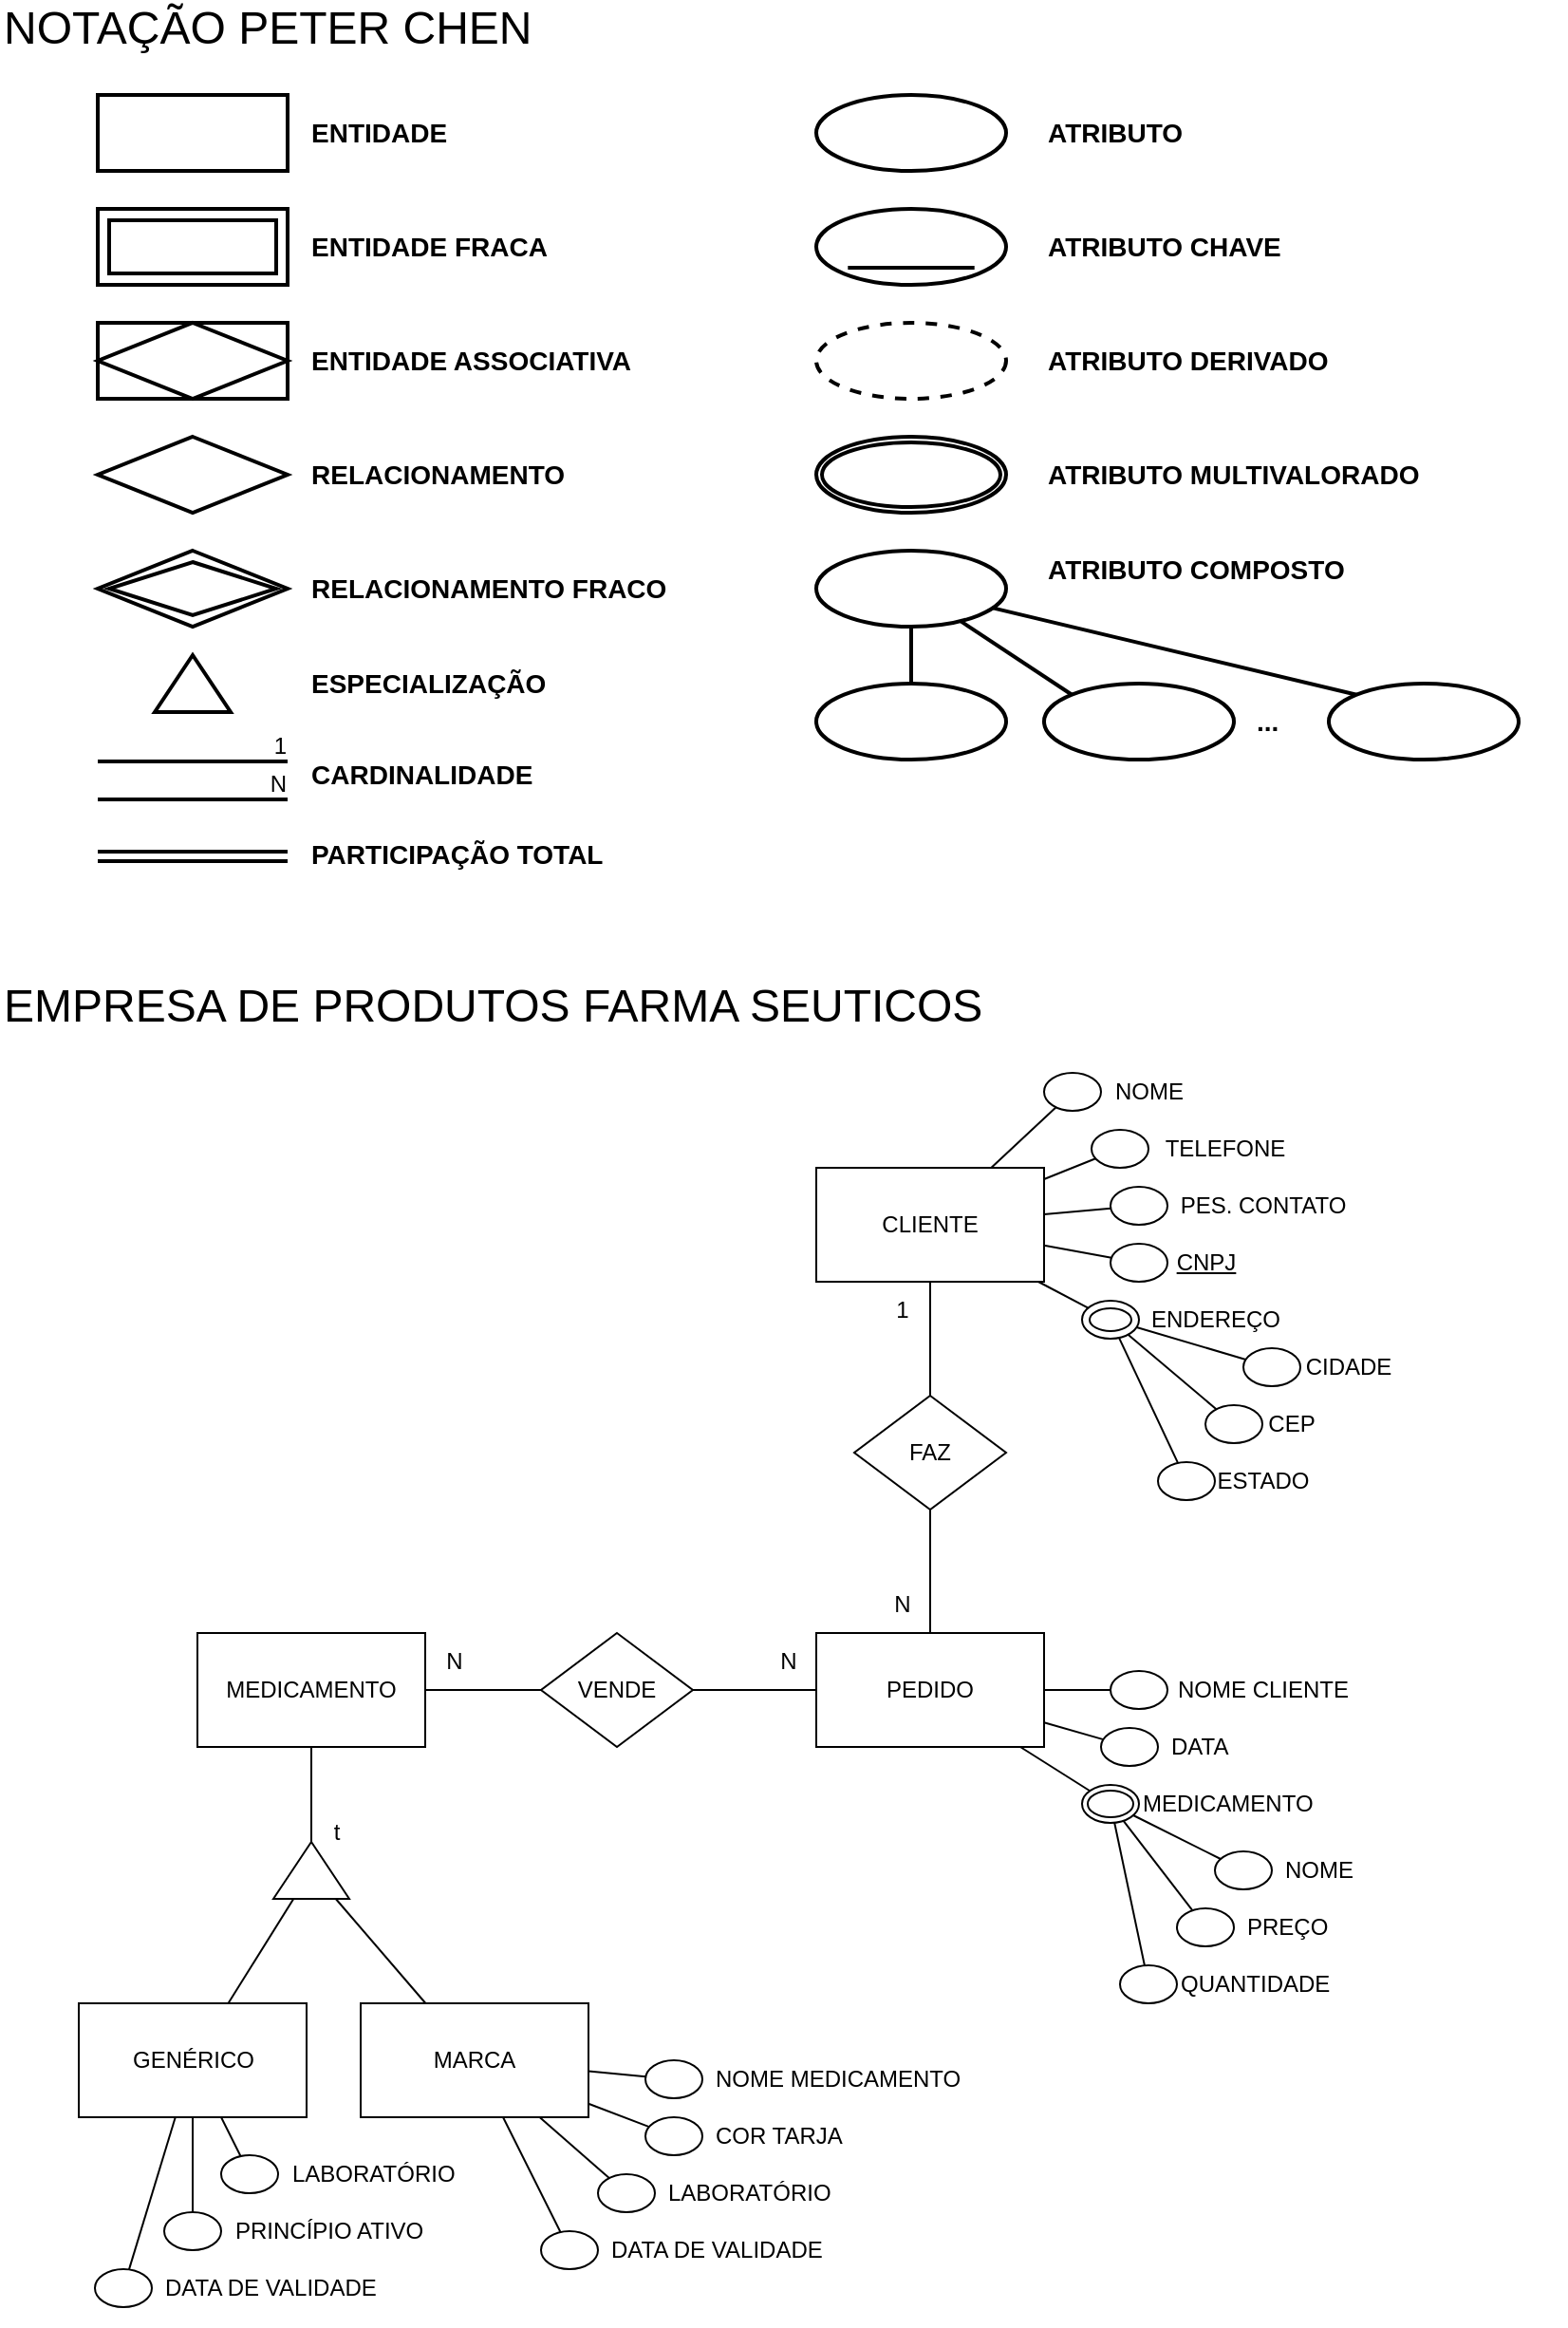 <mxfile version="20.3.6" type="github">
  <diagram id="R2lEEEUBdFMjLlhIrx00" name="Page-1">
    <mxGraphModel dx="760" dy="403" grid="1" gridSize="10" guides="1" tooltips="1" connect="1" arrows="1" fold="1" page="1" pageScale="1" pageWidth="850" pageHeight="1100" math="0" shadow="0" extFonts="Permanent Marker^https://fonts.googleapis.com/css?family=Permanent+Marker">
      <root>
        <mxCell id="0" />
        <mxCell id="1" parent="0" />
        <mxCell id="xJnIrRIf_URgN7wCy2Ms-1" value="NOTAÇÃO PETER CHEN" style="text;html=1;strokeColor=none;fillColor=none;align=left;verticalAlign=middle;whiteSpace=wrap;rounded=0;fontSize=24;" parent="1" vertex="1">
          <mxGeometry x="10" y="20" width="310" height="30" as="geometry" />
        </mxCell>
        <mxCell id="xJnIrRIf_URgN7wCy2Ms-2" value="" style="rounded=0;whiteSpace=wrap;html=1;fontSize=18;align=left;strokeWidth=2;" parent="1" vertex="1">
          <mxGeometry x="61.5" y="70" width="100" height="40" as="geometry" />
        </mxCell>
        <mxCell id="xJnIrRIf_URgN7wCy2Ms-3" value="&lt;font style=&quot;font-size: 14px;&quot;&gt;ENTIDADE&lt;/font&gt;" style="text;html=1;strokeColor=none;fillColor=none;align=left;verticalAlign=middle;whiteSpace=wrap;rounded=0;fontSize=14;fontStyle=1" parent="1" vertex="1">
          <mxGeometry x="171.5" y="80" width="100" height="20" as="geometry" />
        </mxCell>
        <mxCell id="xJnIrRIf_URgN7wCy2Ms-6" value="&lt;font style=&quot;font-size: 14px&quot;&gt;ENTIDADE FRACA&lt;/font&gt;" style="text;html=1;strokeColor=none;fillColor=none;align=left;verticalAlign=middle;whiteSpace=wrap;rounded=0;fontSize=14;fontStyle=1" parent="1" vertex="1">
          <mxGeometry x="171.5" y="140" width="140" height="20" as="geometry" />
        </mxCell>
        <mxCell id="xJnIrRIf_URgN7wCy2Ms-7" value="" style="shape=ext;margin=3;double=1;whiteSpace=wrap;html=1;align=center;rounded=0;shadow=0;glass=0;sketch=0;fontSize=14;strokeWidth=2;gradientColor=none;" parent="1" vertex="1">
          <mxGeometry x="61.5" y="130" width="100" height="40" as="geometry" />
        </mxCell>
        <mxCell id="xJnIrRIf_URgN7wCy2Ms-8" value="" style="shape=associativeEntity;whiteSpace=wrap;html=1;align=center;rounded=0;shadow=0;glass=0;sketch=0;fontSize=14;strokeWidth=2;gradientColor=none;" parent="1" vertex="1">
          <mxGeometry x="61.5" y="190" width="100" height="40" as="geometry" />
        </mxCell>
        <mxCell id="xJnIrRIf_URgN7wCy2Ms-9" value="&lt;font style=&quot;font-size: 14px&quot;&gt;ENTIDADE ASSOCIATIVA&lt;/font&gt;" style="text;html=1;strokeColor=none;fillColor=none;align=left;verticalAlign=middle;whiteSpace=wrap;rounded=0;fontSize=14;fontStyle=1" parent="1" vertex="1">
          <mxGeometry x="171.5" y="200" width="200" height="20" as="geometry" />
        </mxCell>
        <mxCell id="xJnIrRIf_URgN7wCy2Ms-10" value="" style="shape=rhombus;perimeter=rhombusPerimeter;whiteSpace=wrap;html=1;align=center;rounded=0;shadow=0;glass=0;sketch=0;fontSize=24;strokeWidth=2;gradientColor=none;" parent="1" vertex="1">
          <mxGeometry x="61.5" y="250" width="100" height="40" as="geometry" />
        </mxCell>
        <mxCell id="xJnIrRIf_URgN7wCy2Ms-11" value="RELACIONAMENTO" style="text;html=1;strokeColor=none;fillColor=none;align=left;verticalAlign=middle;whiteSpace=wrap;rounded=0;fontSize=14;fontStyle=1" parent="1" vertex="1">
          <mxGeometry x="171.5" y="260" width="200" height="20" as="geometry" />
        </mxCell>
        <mxCell id="xJnIrRIf_URgN7wCy2Ms-12" value="" style="shape=rhombus;double=1;perimeter=rhombusPerimeter;whiteSpace=wrap;html=1;align=center;rounded=0;shadow=0;glass=0;sketch=0;fontSize=24;strokeWidth=2;gradientColor=none;" parent="1" vertex="1">
          <mxGeometry x="61.5" y="310" width="100" height="40" as="geometry" />
        </mxCell>
        <mxCell id="xJnIrRIf_URgN7wCy2Ms-13" value="RELACIONAMENTO FRACO" style="text;html=1;strokeColor=none;fillColor=none;align=left;verticalAlign=middle;whiteSpace=wrap;rounded=0;fontSize=14;fontStyle=1" parent="1" vertex="1">
          <mxGeometry x="171.5" y="320" width="200" height="20" as="geometry" />
        </mxCell>
        <mxCell id="xJnIrRIf_URgN7wCy2Ms-14" value="" style="endArrow=none;html=1;rounded=0;fontSize=24;strokeWidth=2;" parent="1" edge="1">
          <mxGeometry relative="1" as="geometry">
            <mxPoint x="61.5" y="421" as="sourcePoint" />
            <mxPoint x="161.5" y="421" as="targetPoint" />
          </mxGeometry>
        </mxCell>
        <mxCell id="xJnIrRIf_URgN7wCy2Ms-15" value="1" style="resizable=0;html=1;align=right;verticalAlign=bottom;" parent="xJnIrRIf_URgN7wCy2Ms-14" connectable="0" vertex="1">
          <mxGeometry x="1" relative="1" as="geometry" />
        </mxCell>
        <mxCell id="xJnIrRIf_URgN7wCy2Ms-16" value="" style="endArrow=none;html=1;rounded=0;fontSize=24;strokeWidth=2;" parent="1" edge="1">
          <mxGeometry relative="1" as="geometry">
            <mxPoint x="61.5" y="441" as="sourcePoint" />
            <mxPoint x="161.5" y="441" as="targetPoint" />
          </mxGeometry>
        </mxCell>
        <mxCell id="xJnIrRIf_URgN7wCy2Ms-17" value="N" style="resizable=0;html=1;align=right;verticalAlign=bottom;" parent="xJnIrRIf_URgN7wCy2Ms-16" connectable="0" vertex="1">
          <mxGeometry x="1" relative="1" as="geometry" />
        </mxCell>
        <mxCell id="xJnIrRIf_URgN7wCy2Ms-18" value="CARDINALIDADE" style="text;html=1;strokeColor=none;fillColor=none;align=left;verticalAlign=middle;whiteSpace=wrap;rounded=0;fontSize=14;fontStyle=1" parent="1" vertex="1">
          <mxGeometry x="171.5" y="418" width="200" height="20" as="geometry" />
        </mxCell>
        <mxCell id="xJnIrRIf_URgN7wCy2Ms-19" value="" style="shape=link;html=1;rounded=0;fontSize=24;strokeWidth=2;" parent="1" edge="1">
          <mxGeometry relative="1" as="geometry">
            <mxPoint x="61.5" y="471" as="sourcePoint" />
            <mxPoint x="161.5" y="471" as="targetPoint" />
          </mxGeometry>
        </mxCell>
        <mxCell id="xJnIrRIf_URgN7wCy2Ms-21" value="PARTICIPAÇÃO TOTAL" style="text;html=1;strokeColor=none;fillColor=none;align=left;verticalAlign=middle;whiteSpace=wrap;rounded=0;fontSize=14;fontStyle=1" parent="1" vertex="1">
          <mxGeometry x="171.5" y="460" width="200" height="20" as="geometry" />
        </mxCell>
        <mxCell id="xJnIrRIf_URgN7wCy2Ms-22" value="" style="ellipse;whiteSpace=wrap;html=1;align=center;rounded=0;shadow=0;glass=0;sketch=0;fontSize=24;strokeWidth=2;gradientColor=none;" parent="1" vertex="1">
          <mxGeometry x="440" y="70" width="100" height="40" as="geometry" />
        </mxCell>
        <mxCell id="xJnIrRIf_URgN7wCy2Ms-23" value="&amp;nbsp; &amp;nbsp; &amp;nbsp; &amp;nbsp; &amp;nbsp;&amp;nbsp;" style="ellipse;whiteSpace=wrap;html=1;align=center;fontStyle=4;rounded=0;shadow=0;glass=0;sketch=0;fontSize=24;strokeWidth=2;gradientColor=none;" parent="1" vertex="1">
          <mxGeometry x="440" y="130" width="100" height="40" as="geometry" />
        </mxCell>
        <mxCell id="xJnIrRIf_URgN7wCy2Ms-24" value="" style="ellipse;whiteSpace=wrap;html=1;align=center;dashed=1;rounded=0;shadow=0;glass=0;sketch=0;fontSize=24;strokeWidth=2;gradientColor=none;" parent="1" vertex="1">
          <mxGeometry x="440" y="190" width="100" height="40" as="geometry" />
        </mxCell>
        <mxCell id="xJnIrRIf_URgN7wCy2Ms-25" value="" style="ellipse;shape=doubleEllipse;margin=3;whiteSpace=wrap;html=1;align=center;rounded=0;shadow=0;glass=0;sketch=0;fontSize=24;strokeWidth=2;gradientColor=none;" parent="1" vertex="1">
          <mxGeometry x="440" y="250" width="100" height="40" as="geometry" />
        </mxCell>
        <mxCell id="xJnIrRIf_URgN7wCy2Ms-30" style="edgeStyle=orthogonalEdgeStyle;rounded=0;orthogonalLoop=1;jettySize=auto;html=1;entryX=0.5;entryY=0;entryDx=0;entryDy=0;fontSize=24;strokeWidth=2;endArrow=none;endFill=0;" parent="1" source="xJnIrRIf_URgN7wCy2Ms-26" target="xJnIrRIf_URgN7wCy2Ms-27" edge="1">
          <mxGeometry relative="1" as="geometry" />
        </mxCell>
        <mxCell id="xJnIrRIf_URgN7wCy2Ms-31" style="rounded=0;orthogonalLoop=1;jettySize=auto;html=1;entryX=0;entryY=0;entryDx=0;entryDy=0;fontSize=24;endArrow=none;endFill=0;strokeWidth=2;" parent="1" source="xJnIrRIf_URgN7wCy2Ms-26" target="xJnIrRIf_URgN7wCy2Ms-28" edge="1">
          <mxGeometry relative="1" as="geometry" />
        </mxCell>
        <mxCell id="xJnIrRIf_URgN7wCy2Ms-32" style="edgeStyle=none;rounded=0;orthogonalLoop=1;jettySize=auto;html=1;entryX=0;entryY=0;entryDx=0;entryDy=0;fontSize=24;endArrow=none;endFill=0;strokeWidth=2;" parent="1" source="xJnIrRIf_URgN7wCy2Ms-26" target="xJnIrRIf_URgN7wCy2Ms-29" edge="1">
          <mxGeometry relative="1" as="geometry" />
        </mxCell>
        <mxCell id="xJnIrRIf_URgN7wCy2Ms-26" value="" style="ellipse;whiteSpace=wrap;html=1;align=center;rounded=0;shadow=0;glass=0;sketch=0;fontSize=24;strokeWidth=2;gradientColor=none;" parent="1" vertex="1">
          <mxGeometry x="440" y="310" width="100" height="40" as="geometry" />
        </mxCell>
        <mxCell id="xJnIrRIf_URgN7wCy2Ms-27" value="" style="ellipse;whiteSpace=wrap;html=1;align=center;rounded=0;shadow=0;glass=0;sketch=0;fontSize=24;strokeWidth=2;gradientColor=none;" parent="1" vertex="1">
          <mxGeometry x="440" y="380" width="100" height="40" as="geometry" />
        </mxCell>
        <mxCell id="xJnIrRIf_URgN7wCy2Ms-28" value="" style="ellipse;whiteSpace=wrap;html=1;align=center;rounded=0;shadow=0;glass=0;sketch=0;fontSize=24;strokeWidth=2;gradientColor=none;" parent="1" vertex="1">
          <mxGeometry x="560" y="380" width="100" height="40" as="geometry" />
        </mxCell>
        <mxCell id="xJnIrRIf_URgN7wCy2Ms-29" value="" style="ellipse;whiteSpace=wrap;html=1;align=center;rounded=0;shadow=0;glass=0;sketch=0;fontSize=24;strokeWidth=2;gradientColor=none;" parent="1" vertex="1">
          <mxGeometry x="710" y="380" width="100" height="40" as="geometry" />
        </mxCell>
        <mxCell id="xJnIrRIf_URgN7wCy2Ms-33" value="&lt;font style=&quot;font-size: 14px&quot;&gt;ATRIBUTO&lt;/font&gt;" style="text;html=1;strokeColor=none;fillColor=none;align=left;verticalAlign=middle;whiteSpace=wrap;rounded=0;fontSize=14;fontStyle=1" parent="1" vertex="1">
          <mxGeometry x="560" y="80" width="100" height="20" as="geometry" />
        </mxCell>
        <mxCell id="xJnIrRIf_URgN7wCy2Ms-34" value="&lt;font style=&quot;font-size: 14px&quot;&gt;ATRIBUTO CHAVE&lt;/font&gt;" style="text;html=1;strokeColor=none;fillColor=none;align=left;verticalAlign=middle;whiteSpace=wrap;rounded=0;fontSize=14;fontStyle=1" parent="1" vertex="1">
          <mxGeometry x="560" y="140" width="160" height="20" as="geometry" />
        </mxCell>
        <mxCell id="xJnIrRIf_URgN7wCy2Ms-35" value="&lt;font style=&quot;font-size: 14px&quot;&gt;ATRIBUTO DERIVADO&lt;/font&gt;" style="text;html=1;strokeColor=none;fillColor=none;align=left;verticalAlign=middle;whiteSpace=wrap;rounded=0;fontSize=14;fontStyle=1" parent="1" vertex="1">
          <mxGeometry x="560" y="200" width="160" height="20" as="geometry" />
        </mxCell>
        <mxCell id="xJnIrRIf_URgN7wCy2Ms-36" value="&lt;font style=&quot;font-size: 14px&quot;&gt;ATRIBUTO MULTIVALORADO&lt;/font&gt;" style="text;html=1;strokeColor=none;fillColor=none;align=left;verticalAlign=middle;whiteSpace=wrap;rounded=0;fontSize=14;fontStyle=1" parent="1" vertex="1">
          <mxGeometry x="560" y="260" width="200" height="20" as="geometry" />
        </mxCell>
        <mxCell id="xJnIrRIf_URgN7wCy2Ms-37" value="&lt;font style=&quot;font-size: 14px&quot;&gt;ATRIBUTO COMPOSTO&lt;/font&gt;" style="text;html=1;strokeColor=none;fillColor=none;align=left;verticalAlign=middle;whiteSpace=wrap;rounded=0;fontSize=14;fontStyle=1" parent="1" vertex="1">
          <mxGeometry x="560" y="310" width="200" height="20" as="geometry" />
        </mxCell>
        <mxCell id="xJnIrRIf_URgN7wCy2Ms-38" value="&lt;font style=&quot;font-size: 14px&quot;&gt;...&lt;/font&gt;" style="text;html=1;strokeColor=none;fillColor=none;align=left;verticalAlign=middle;whiteSpace=wrap;rounded=0;fontSize=14;fontStyle=1" parent="1" vertex="1">
          <mxGeometry x="670" y="390" width="20" height="20" as="geometry" />
        </mxCell>
        <mxCell id="xJnIrRIf_URgN7wCy2Ms-67" value="EMPRESA DE PRODUTOS FARMA SEUTICOS" style="text;html=1;strokeColor=none;fillColor=none;align=left;verticalAlign=middle;whiteSpace=wrap;rounded=0;fontSize=24;" parent="1" vertex="1">
          <mxGeometry x="10" y="535" width="640" height="30" as="geometry" />
        </mxCell>
        <mxCell id="xJnIrRIf_URgN7wCy2Ms-68" value="" style="triangle;whiteSpace=wrap;html=1;rounded=0;shadow=0;glass=0;sketch=0;fontSize=12;strokeWidth=2;gradientColor=none;align=right;rotation=270;" parent="1" vertex="1">
          <mxGeometry x="96.5" y="360" width="30" height="40" as="geometry" />
        </mxCell>
        <mxCell id="xJnIrRIf_URgN7wCy2Ms-69" value="ESPECIALIZAÇÃO" style="text;html=1;strokeColor=none;fillColor=none;align=left;verticalAlign=middle;whiteSpace=wrap;rounded=0;fontSize=14;fontStyle=1" parent="1" vertex="1">
          <mxGeometry x="171.5" y="370" width="200" height="20" as="geometry" />
        </mxCell>
        <mxCell id="U17XQBYvCdzyfJvJ4bm0-53" value="FAZ" style="rhombus;whiteSpace=wrap;html=1;" parent="1" vertex="1">
          <mxGeometry x="460" y="755" width="80" height="60" as="geometry" />
        </mxCell>
        <mxCell id="U17XQBYvCdzyfJvJ4bm0-54" value="" style="endArrow=none;html=1;rounded=0;" parent="1" source="U17XQBYvCdzyfJvJ4bm0-3" target="U17XQBYvCdzyfJvJ4bm0-53" edge="1">
          <mxGeometry width="50" height="50" relative="1" as="geometry">
            <mxPoint x="420" y="680" as="sourcePoint" />
            <mxPoint x="443.908" y="715.862" as="targetPoint" />
            <Array as="points" />
          </mxGeometry>
        </mxCell>
        <mxCell id="U17XQBYvCdzyfJvJ4bm0-55" value="" style="endArrow=none;html=1;rounded=0;" parent="1" source="U17XQBYvCdzyfJvJ4bm0-4" target="U17XQBYvCdzyfJvJ4bm0-53" edge="1">
          <mxGeometry width="50" height="50" relative="1" as="geometry">
            <mxPoint x="430" y="690" as="sourcePoint" />
            <mxPoint x="453.908" y="725.862" as="targetPoint" />
            <Array as="points" />
          </mxGeometry>
        </mxCell>
        <mxCell id="U17XQBYvCdzyfJvJ4bm0-4" value="CLIENTE" style="whiteSpace=wrap;html=1;" parent="1" vertex="1">
          <mxGeometry x="440" y="635" width="120" height="60" as="geometry" />
        </mxCell>
        <mxCell id="U17XQBYvCdzyfJvJ4bm0-20" value="" style="endArrow=none;html=1;rounded=0;" parent="1" source="U17XQBYvCdzyfJvJ4bm0-4" target="U17XQBYvCdzyfJvJ4bm0-10" edge="1">
          <mxGeometry width="50" height="50" relative="1" as="geometry">
            <mxPoint x="520" y="710" as="sourcePoint" />
            <mxPoint x="570" y="690" as="targetPoint" />
          </mxGeometry>
        </mxCell>
        <mxCell id="U17XQBYvCdzyfJvJ4bm0-21" value="" style="endArrow=none;html=1;rounded=0;" parent="1" source="U17XQBYvCdzyfJvJ4bm0-4" target="U17XQBYvCdzyfJvJ4bm0-8" edge="1">
          <mxGeometry width="50" height="50" relative="1" as="geometry">
            <mxPoint x="530" y="720" as="sourcePoint" />
            <mxPoint x="580" y="700" as="targetPoint" />
            <Array as="points" />
          </mxGeometry>
        </mxCell>
        <mxCell id="U17XQBYvCdzyfJvJ4bm0-22" value="" style="endArrow=none;html=1;rounded=0;" parent="1" source="U17XQBYvCdzyfJvJ4bm0-4" target="U17XQBYvCdzyfJvJ4bm0-9" edge="1">
          <mxGeometry width="50" height="50" relative="1" as="geometry">
            <mxPoint x="540" y="730" as="sourcePoint" />
            <mxPoint x="590" y="710" as="targetPoint" />
          </mxGeometry>
        </mxCell>
        <mxCell id="U17XQBYvCdzyfJvJ4bm0-32" value="" style="group" parent="1" vertex="1" connectable="0">
          <mxGeometry x="560" y="580" width="85" height="30" as="geometry" />
        </mxCell>
        <mxCell id="U17XQBYvCdzyfJvJ4bm0-8" value="" style="ellipse;whiteSpace=wrap;html=1;" parent="U17XQBYvCdzyfJvJ4bm0-32" vertex="1">
          <mxGeometry y="5" width="30" height="20" as="geometry" />
        </mxCell>
        <mxCell id="U17XQBYvCdzyfJvJ4bm0-14" value="NOME" style="text;html=1;align=center;verticalAlign=middle;resizable=0;points=[];autosize=1;strokeColor=none;fillColor=none;" parent="U17XQBYvCdzyfJvJ4bm0-32" vertex="1">
          <mxGeometry x="25" width="60" height="30" as="geometry" />
        </mxCell>
        <mxCell id="U17XQBYvCdzyfJvJ4bm0-33" value="" style="group" parent="1" vertex="1" connectable="0">
          <mxGeometry x="595" y="670" width="75" height="30" as="geometry" />
        </mxCell>
        <mxCell id="U17XQBYvCdzyfJvJ4bm0-10" value="" style="ellipse;whiteSpace=wrap;html=1;" parent="U17XQBYvCdzyfJvJ4bm0-33" vertex="1">
          <mxGeometry y="5" width="30" height="20" as="geometry" />
        </mxCell>
        <mxCell id="U17XQBYvCdzyfJvJ4bm0-18" value="&lt;u&gt;CNPJ&lt;/u&gt;" style="text;html=1;align=center;verticalAlign=middle;resizable=0;points=[];autosize=1;strokeColor=none;fillColor=none;" parent="U17XQBYvCdzyfJvJ4bm0-33" vertex="1">
          <mxGeometry x="25" width="50" height="30" as="geometry" />
        </mxCell>
        <mxCell id="U17XQBYvCdzyfJvJ4bm0-36" value="" style="group" parent="1" vertex="1" connectable="0">
          <mxGeometry x="580" y="700" width="115" height="30" as="geometry" />
        </mxCell>
        <mxCell id="U17XQBYvCdzyfJvJ4bm0-9" value="" style="ellipse;shape=doubleEllipse;whiteSpace=wrap;html=1;" parent="U17XQBYvCdzyfJvJ4bm0-36" vertex="1">
          <mxGeometry y="5" width="30" height="20" as="geometry" />
        </mxCell>
        <mxCell id="U17XQBYvCdzyfJvJ4bm0-17" value="ENDEREÇO" style="text;html=1;align=center;verticalAlign=middle;resizable=0;points=[];autosize=1;strokeColor=none;fillColor=none;" parent="U17XQBYvCdzyfJvJ4bm0-36" vertex="1">
          <mxGeometry x="25" width="90" height="30" as="geometry" />
        </mxCell>
        <mxCell id="U17XQBYvCdzyfJvJ4bm0-37" value="" style="group" parent="1" vertex="1" connectable="0">
          <mxGeometry x="665" y="725" width="90" height="30" as="geometry" />
        </mxCell>
        <mxCell id="U17XQBYvCdzyfJvJ4bm0-11" value="" style="ellipse;whiteSpace=wrap;html=1;" parent="U17XQBYvCdzyfJvJ4bm0-37" vertex="1">
          <mxGeometry y="5" width="30" height="20" as="geometry" />
        </mxCell>
        <mxCell id="U17XQBYvCdzyfJvJ4bm0-26" value="CIDADE" style="text;html=1;align=center;verticalAlign=middle;resizable=0;points=[];autosize=1;strokeColor=none;fillColor=none;" parent="U17XQBYvCdzyfJvJ4bm0-37" vertex="1">
          <mxGeometry x="20" width="70" height="30" as="geometry" />
        </mxCell>
        <mxCell id="U17XQBYvCdzyfJvJ4bm0-23" value="" style="endArrow=none;html=1;rounded=0;" parent="1" source="U17XQBYvCdzyfJvJ4bm0-9" target="U17XQBYvCdzyfJvJ4bm0-11" edge="1">
          <mxGeometry width="50" height="50" relative="1" as="geometry">
            <mxPoint x="535" y="770" as="sourcePoint" />
            <mxPoint x="585" y="750" as="targetPoint" />
          </mxGeometry>
        </mxCell>
        <mxCell id="U17XQBYvCdzyfJvJ4bm0-41" value="" style="group" parent="1" vertex="1" connectable="0">
          <mxGeometry x="645" y="755" width="70" height="30" as="geometry" />
        </mxCell>
        <mxCell id="U17XQBYvCdzyfJvJ4bm0-12" value="" style="ellipse;whiteSpace=wrap;html=1;" parent="U17XQBYvCdzyfJvJ4bm0-41" vertex="1">
          <mxGeometry y="5" width="30" height="20" as="geometry" />
        </mxCell>
        <mxCell id="U17XQBYvCdzyfJvJ4bm0-29" value="CEP" style="text;html=1;align=center;verticalAlign=middle;resizable=0;points=[];autosize=1;strokeColor=none;fillColor=none;" parent="U17XQBYvCdzyfJvJ4bm0-41" vertex="1">
          <mxGeometry x="20" width="50" height="30" as="geometry" />
        </mxCell>
        <mxCell id="U17XQBYvCdzyfJvJ4bm0-24" value="" style="endArrow=none;html=1;rounded=0;" parent="1" source="U17XQBYvCdzyfJvJ4bm0-9" target="U17XQBYvCdzyfJvJ4bm0-12" edge="1">
          <mxGeometry width="50" height="50" relative="1" as="geometry">
            <mxPoint x="545" y="780" as="sourcePoint" />
            <mxPoint x="595" y="760" as="targetPoint" />
          </mxGeometry>
        </mxCell>
        <mxCell id="U17XQBYvCdzyfJvJ4bm0-42" value="" style="group" parent="1" vertex="1" connectable="0">
          <mxGeometry x="620" y="785" width="90" height="30" as="geometry" />
        </mxCell>
        <mxCell id="U17XQBYvCdzyfJvJ4bm0-13" value="" style="ellipse;whiteSpace=wrap;html=1;" parent="U17XQBYvCdzyfJvJ4bm0-42" vertex="1">
          <mxGeometry y="5" width="30" height="20" as="geometry" />
        </mxCell>
        <mxCell id="U17XQBYvCdzyfJvJ4bm0-28" value="ESTADO" style="text;html=1;align=center;verticalAlign=middle;resizable=0;points=[];autosize=1;strokeColor=none;fillColor=none;" parent="U17XQBYvCdzyfJvJ4bm0-42" vertex="1">
          <mxGeometry x="20" width="70" height="30" as="geometry" />
        </mxCell>
        <mxCell id="U17XQBYvCdzyfJvJ4bm0-25" value="" style="endArrow=none;html=1;rounded=0;" parent="1" source="U17XQBYvCdzyfJvJ4bm0-9" target="U17XQBYvCdzyfJvJ4bm0-13" edge="1">
          <mxGeometry width="50" height="50" relative="1" as="geometry">
            <mxPoint x="555" y="790" as="sourcePoint" />
            <mxPoint x="605" y="770" as="targetPoint" />
          </mxGeometry>
        </mxCell>
        <mxCell id="U17XQBYvCdzyfJvJ4bm0-46" value="" style="group" parent="1" vertex="1" connectable="0">
          <mxGeometry x="585" y="610" width="115" height="30" as="geometry" />
        </mxCell>
        <mxCell id="U17XQBYvCdzyfJvJ4bm0-30" value="" style="ellipse;whiteSpace=wrap;html=1;" parent="U17XQBYvCdzyfJvJ4bm0-46" vertex="1">
          <mxGeometry y="5" width="30" height="20" as="geometry" />
        </mxCell>
        <mxCell id="U17XQBYvCdzyfJvJ4bm0-43" value="TELEFONE" style="text;html=1;align=center;verticalAlign=middle;resizable=0;points=[];autosize=1;strokeColor=none;fillColor=none;" parent="U17XQBYvCdzyfJvJ4bm0-46" vertex="1">
          <mxGeometry x="25" width="90" height="30" as="geometry" />
        </mxCell>
        <mxCell id="U17XQBYvCdzyfJvJ4bm0-47" value="" style="group" parent="1" vertex="1" connectable="0">
          <mxGeometry x="595" y="640" width="135" height="30" as="geometry" />
        </mxCell>
        <mxCell id="U17XQBYvCdzyfJvJ4bm0-44" value="PES. CONTATO" style="text;html=1;align=center;verticalAlign=middle;resizable=0;points=[];autosize=1;strokeColor=none;fillColor=none;" parent="U17XQBYvCdzyfJvJ4bm0-47" vertex="1">
          <mxGeometry x="25" width="110" height="30" as="geometry" />
        </mxCell>
        <mxCell id="U17XQBYvCdzyfJvJ4bm0-45" value="" style="ellipse;whiteSpace=wrap;html=1;" parent="U17XQBYvCdzyfJvJ4bm0-47" vertex="1">
          <mxGeometry y="5" width="30" height="20" as="geometry" />
        </mxCell>
        <mxCell id="U17XQBYvCdzyfJvJ4bm0-48" value="" style="endArrow=none;html=1;rounded=0;" parent="1" source="U17XQBYvCdzyfJvJ4bm0-45" target="U17XQBYvCdzyfJvJ4bm0-4" edge="1">
          <mxGeometry width="50" height="50" relative="1" as="geometry">
            <mxPoint x="580" y="674" as="sourcePoint" />
            <mxPoint x="607.138" y="684.855" as="targetPoint" />
          </mxGeometry>
        </mxCell>
        <mxCell id="U17XQBYvCdzyfJvJ4bm0-49" value="" style="endArrow=none;html=1;rounded=0;" parent="1" source="U17XQBYvCdzyfJvJ4bm0-30" target="U17XQBYvCdzyfJvJ4bm0-4" edge="1">
          <mxGeometry width="50" height="50" relative="1" as="geometry">
            <mxPoint x="590" y="684" as="sourcePoint" />
            <mxPoint x="617.138" y="694.855" as="targetPoint" />
          </mxGeometry>
        </mxCell>
        <mxCell id="U17XQBYvCdzyfJvJ4bm0-56" value="1" style="text;html=1;align=center;verticalAlign=middle;resizable=0;points=[];autosize=1;strokeColor=none;fillColor=none;" parent="1" vertex="1">
          <mxGeometry x="470" y="695" width="30" height="30" as="geometry" />
        </mxCell>
        <mxCell id="O327ivwKYVcOwmpXmDWC-35" value="VENDE" style="shape=rhombus;perimeter=rhombusPerimeter;whiteSpace=wrap;html=1;align=center;" vertex="1" parent="1">
          <mxGeometry x="295" y="880" width="80" height="60" as="geometry" />
        </mxCell>
        <mxCell id="O327ivwKYVcOwmpXmDWC-36" value="MEDICAMENTO" style="whiteSpace=wrap;html=1;align=center;" vertex="1" parent="1">
          <mxGeometry x="114" y="880" width="120" height="60" as="geometry" />
        </mxCell>
        <mxCell id="O327ivwKYVcOwmpXmDWC-44" value="" style="endArrow=none;html=1;rounded=0;" edge="1" parent="1" source="O327ivwKYVcOwmpXmDWC-36" target="O327ivwKYVcOwmpXmDWC-35">
          <mxGeometry width="50" height="50" relative="1" as="geometry">
            <mxPoint x="520" y="840" as="sourcePoint" />
            <mxPoint x="570" y="790" as="targetPoint" />
          </mxGeometry>
        </mxCell>
        <mxCell id="O327ivwKYVcOwmpXmDWC-45" value="" style="endArrow=none;html=1;rounded=0;exitX=0;exitY=0;exitDx=20;exitDy=0;exitPerimeter=0;" edge="1" parent="1" source="O327ivwKYVcOwmpXmDWC-39" target="O327ivwKYVcOwmpXmDWC-36">
          <mxGeometry width="50" height="50" relative="1" as="geometry">
            <mxPoint x="130" y="990" as="sourcePoint" />
            <mxPoint x="361.5" y="1020" as="targetPoint" />
          </mxGeometry>
        </mxCell>
        <mxCell id="O327ivwKYVcOwmpXmDWC-46" value="" style="endArrow=none;html=1;rounded=0;" edge="1" parent="1" source="O327ivwKYVcOwmpXmDWC-39" target="O327ivwKYVcOwmpXmDWC-48">
          <mxGeometry width="50" height="50" relative="1" as="geometry">
            <mxPoint x="321.5" y="1080" as="sourcePoint" />
            <mxPoint x="240" y="1010" as="targetPoint" />
          </mxGeometry>
        </mxCell>
        <mxCell id="O327ivwKYVcOwmpXmDWC-47" value="GENÉRICO" style="whiteSpace=wrap;html=1;align=center;" vertex="1" parent="1">
          <mxGeometry x="51.5" y="1075" width="120" height="60" as="geometry" />
        </mxCell>
        <mxCell id="O327ivwKYVcOwmpXmDWC-48" value="MARCA" style="whiteSpace=wrap;html=1;align=center;" vertex="1" parent="1">
          <mxGeometry x="200" y="1075" width="120" height="60" as="geometry" />
        </mxCell>
        <mxCell id="O327ivwKYVcOwmpXmDWC-50" value="" style="endArrow=none;html=1;rounded=0;" edge="1" parent="1" source="O327ivwKYVcOwmpXmDWC-47" target="O327ivwKYVcOwmpXmDWC-39">
          <mxGeometry width="50" height="50" relative="1" as="geometry">
            <mxPoint x="170" y="1040" as="sourcePoint" />
            <mxPoint x="280" y="1072.353" as="targetPoint" />
          </mxGeometry>
        </mxCell>
        <mxCell id="O327ivwKYVcOwmpXmDWC-39" value="" style="verticalLabelPosition=bottom;verticalAlign=top;html=1;shape=mxgraph.basic.acute_triangle;dx=0.5;" vertex="1" parent="1">
          <mxGeometry x="154" y="990" width="40" height="30" as="geometry" />
        </mxCell>
        <mxCell id="O327ivwKYVcOwmpXmDWC-40" value="t" style="text;html=1;align=center;verticalAlign=middle;resizable=0;points=[];autosize=1;strokeColor=none;fillColor=none;" vertex="1" parent="1">
          <mxGeometry x="171.5" y="970" width="30" height="30" as="geometry" />
        </mxCell>
        <mxCell id="O327ivwKYVcOwmpXmDWC-51" value="" style="group" vertex="1" connectable="0" parent="1">
          <mxGeometry x="350" y="1100" width="185" height="30" as="geometry" />
        </mxCell>
        <mxCell id="O327ivwKYVcOwmpXmDWC-52" value="" style="ellipse;whiteSpace=wrap;html=1;" vertex="1" parent="O327ivwKYVcOwmpXmDWC-51">
          <mxGeometry y="5" width="30" height="20" as="geometry" />
        </mxCell>
        <mxCell id="O327ivwKYVcOwmpXmDWC-53" value="NOME MEDICAMENTO" style="text;html=1;align=left;verticalAlign=middle;resizable=0;points=[];autosize=1;strokeColor=none;fillColor=none;" vertex="1" parent="O327ivwKYVcOwmpXmDWC-51">
          <mxGeometry x="35" width="150" height="30" as="geometry" />
        </mxCell>
        <mxCell id="O327ivwKYVcOwmpXmDWC-54" value="" style="group" vertex="1" connectable="0" parent="1">
          <mxGeometry x="295" y="1190" width="165" height="30" as="geometry" />
        </mxCell>
        <mxCell id="O327ivwKYVcOwmpXmDWC-55" value="" style="ellipse;whiteSpace=wrap;html=1;" vertex="1" parent="O327ivwKYVcOwmpXmDWC-54">
          <mxGeometry y="5" width="30" height="20" as="geometry" />
        </mxCell>
        <mxCell id="O327ivwKYVcOwmpXmDWC-56" value="DATA DE VALIDADE" style="text;html=1;align=left;verticalAlign=middle;resizable=0;points=[];autosize=1;strokeColor=none;fillColor=none;" vertex="1" parent="O327ivwKYVcOwmpXmDWC-54">
          <mxGeometry x="35" width="130" height="30" as="geometry" />
        </mxCell>
        <mxCell id="O327ivwKYVcOwmpXmDWC-57" value="" style="group" vertex="1" connectable="0" parent="1">
          <mxGeometry x="325" y="1160" width="145" height="30" as="geometry" />
        </mxCell>
        <mxCell id="O327ivwKYVcOwmpXmDWC-58" value="" style="ellipse;whiteSpace=wrap;html=1;" vertex="1" parent="O327ivwKYVcOwmpXmDWC-57">
          <mxGeometry y="5" width="30" height="20" as="geometry" />
        </mxCell>
        <mxCell id="O327ivwKYVcOwmpXmDWC-59" value="LABORATÓRIO" style="text;html=1;align=left;verticalAlign=middle;resizable=0;points=[];autosize=1;strokeColor=none;fillColor=none;" vertex="1" parent="O327ivwKYVcOwmpXmDWC-57">
          <mxGeometry x="35" width="110" height="30" as="geometry" />
        </mxCell>
        <mxCell id="O327ivwKYVcOwmpXmDWC-60" value="" style="group" vertex="1" connectable="0" parent="1">
          <mxGeometry x="350" y="1130" width="125" height="30" as="geometry" />
        </mxCell>
        <mxCell id="O327ivwKYVcOwmpXmDWC-61" value="" style="ellipse;whiteSpace=wrap;html=1;" vertex="1" parent="O327ivwKYVcOwmpXmDWC-60">
          <mxGeometry y="5" width="30" height="20" as="geometry" />
        </mxCell>
        <mxCell id="O327ivwKYVcOwmpXmDWC-62" value="COR TARJA" style="text;html=1;align=left;verticalAlign=middle;resizable=0;points=[];autosize=1;strokeColor=none;fillColor=none;" vertex="1" parent="O327ivwKYVcOwmpXmDWC-60">
          <mxGeometry x="35" width="90" height="30" as="geometry" />
        </mxCell>
        <mxCell id="O327ivwKYVcOwmpXmDWC-63" value="" style="endArrow=none;html=1;rounded=0;" edge="1" parent="1" source="O327ivwKYVcOwmpXmDWC-48" target="O327ivwKYVcOwmpXmDWC-52">
          <mxGeometry width="50" height="50" relative="1" as="geometry">
            <mxPoint x="300" y="980" as="sourcePoint" />
            <mxPoint x="350" y="930" as="targetPoint" />
          </mxGeometry>
        </mxCell>
        <mxCell id="O327ivwKYVcOwmpXmDWC-64" value="" style="endArrow=none;html=1;rounded=0;" edge="1" parent="1" source="O327ivwKYVcOwmpXmDWC-48" target="O327ivwKYVcOwmpXmDWC-61">
          <mxGeometry width="50" height="50" relative="1" as="geometry">
            <mxPoint x="330" y="1007.832" as="sourcePoint" />
            <mxPoint x="361.192" y="998.906" as="targetPoint" />
          </mxGeometry>
        </mxCell>
        <mxCell id="O327ivwKYVcOwmpXmDWC-65" value="" style="endArrow=none;html=1;rounded=0;" edge="1" parent="1" source="O327ivwKYVcOwmpXmDWC-48" target="O327ivwKYVcOwmpXmDWC-58">
          <mxGeometry width="50" height="50" relative="1" as="geometry">
            <mxPoint x="340" y="1017.832" as="sourcePoint" />
            <mxPoint x="371.192" y="1008.906" as="targetPoint" />
          </mxGeometry>
        </mxCell>
        <mxCell id="O327ivwKYVcOwmpXmDWC-66" value="" style="endArrow=none;html=1;rounded=0;" edge="1" parent="1" source="O327ivwKYVcOwmpXmDWC-48" target="O327ivwKYVcOwmpXmDWC-55">
          <mxGeometry width="50" height="50" relative="1" as="geometry">
            <mxPoint x="350" y="1027.832" as="sourcePoint" />
            <mxPoint x="381.192" y="1018.906" as="targetPoint" />
          </mxGeometry>
        </mxCell>
        <mxCell id="O327ivwKYVcOwmpXmDWC-70" value="" style="group" vertex="1" connectable="0" parent="1">
          <mxGeometry x="96.5" y="1180" width="155" height="30" as="geometry" />
        </mxCell>
        <mxCell id="O327ivwKYVcOwmpXmDWC-71" value="" style="ellipse;whiteSpace=wrap;html=1;" vertex="1" parent="O327ivwKYVcOwmpXmDWC-70">
          <mxGeometry y="5" width="30" height="20" as="geometry" />
        </mxCell>
        <mxCell id="O327ivwKYVcOwmpXmDWC-72" value="PRINCÍPIO ATIVO" style="text;html=1;align=left;verticalAlign=middle;resizable=0;points=[];autosize=1;strokeColor=none;fillColor=none;" vertex="1" parent="O327ivwKYVcOwmpXmDWC-70">
          <mxGeometry x="35" width="120" height="30" as="geometry" />
        </mxCell>
        <mxCell id="O327ivwKYVcOwmpXmDWC-73" value="" style="group" vertex="1" connectable="0" parent="1">
          <mxGeometry x="60" y="1210" width="165" height="35" as="geometry" />
        </mxCell>
        <mxCell id="O327ivwKYVcOwmpXmDWC-74" value="" style="ellipse;whiteSpace=wrap;html=1;" vertex="1" parent="O327ivwKYVcOwmpXmDWC-73">
          <mxGeometry y="5" width="30" height="20" as="geometry" />
        </mxCell>
        <mxCell id="O327ivwKYVcOwmpXmDWC-75" value="DATA DE VALIDADE&lt;span style=&quot;color: rgba(0, 0, 0, 0); font-family: monospace; font-size: 0px;&quot;&gt;phModel%3E%3Croot%3E%3CmxCell%20id%3D%220%22%2F%3E%3CmxCell%20id%3D%221%22%20parent%3D%220%22%2F%3E%3CmxCell%20id%3D%222%22%20value%3D%22%22%20style%3D%22group%22%20vertex%3D%221%22%20connectable%3D%220%22%20parent%3D%221%22%3E%3CmxGeometry%20x%3D%22210%22%20y%3D%221110%22%20width%3D%2295%22%20height%3D%2230%22%20as%3D%22geometry%22%2F%3E%3C%2FmxCell%3E%3CmxCell%20id%3D%223%22%20value%3D%22%22%20style%3D%22ellipse%3BwhiteSpace%3Dwrap%3Bhtml%3D1%3B%22%20vertex%3D%221%22%20parent%3D%222%22%3E%3CmxGeometry%20y%3D%225%22%20width%3D%2230%22%20height%3D%2220%22%20as%3D%22geometry%22%2F%3E%3C%2FmxCell%3E%3CmxCell%20id%3D%224%22%20value%3D%22NOME%22%20style%3D%22text%3Bhtml%3D1%3Balign%3Dleft%3BverticalAlign%3Dmiddle%3Bresizable%3D0%3Bpoints%3D%5B%5D%3Bautosize%3D1%3BstrokeColor%3Dnone%3BfillColor%3Dnone%3B%22%20vertex%3D%221%22%20parent%3D%222%22%3E%3CmxGeometry%20x%3D%2235%22%20width%3D%2260%22%20height%3D%2230%22%20as%3D%22geometry%22%2F%3E%3C%2FmxCell%3E%3C%2Froot%3E%3C%2FmxGraphMo&lt;/span&gt;" style="text;html=1;align=left;verticalAlign=middle;resizable=0;points=[];autosize=1;strokeColor=none;fillColor=none;" vertex="1" parent="O327ivwKYVcOwmpXmDWC-73">
          <mxGeometry x="35" width="130" height="30" as="geometry" />
        </mxCell>
        <mxCell id="O327ivwKYVcOwmpXmDWC-76" value="" style="group" vertex="1" connectable="0" parent="1">
          <mxGeometry x="126.5" y="1150" width="145" height="30" as="geometry" />
        </mxCell>
        <mxCell id="O327ivwKYVcOwmpXmDWC-77" value="" style="ellipse;whiteSpace=wrap;html=1;" vertex="1" parent="O327ivwKYVcOwmpXmDWC-76">
          <mxGeometry y="5" width="30" height="20" as="geometry" />
        </mxCell>
        <mxCell id="O327ivwKYVcOwmpXmDWC-78" value="LABORATÓRIO" style="text;html=1;align=left;verticalAlign=middle;resizable=0;points=[];autosize=1;strokeColor=none;fillColor=none;" vertex="1" parent="O327ivwKYVcOwmpXmDWC-76">
          <mxGeometry x="35" width="110" height="30" as="geometry" />
        </mxCell>
        <mxCell id="O327ivwKYVcOwmpXmDWC-82" value="" style="endArrow=none;html=1;rounded=0;" edge="1" parent="1" source="O327ivwKYVcOwmpXmDWC-47" target="O327ivwKYVcOwmpXmDWC-77">
          <mxGeometry width="50" height="50" relative="1" as="geometry">
            <mxPoint x="300" y="1180" as="sourcePoint" />
            <mxPoint x="210" y="1140" as="targetPoint" />
          </mxGeometry>
        </mxCell>
        <mxCell id="O327ivwKYVcOwmpXmDWC-83" value="" style="endArrow=none;html=1;rounded=0;" edge="1" parent="1" source="O327ivwKYVcOwmpXmDWC-47" target="O327ivwKYVcOwmpXmDWC-71">
          <mxGeometry width="50" height="50" relative="1" as="geometry">
            <mxPoint x="186.5" y="1140" as="sourcePoint" />
            <mxPoint x="225" y="1140" as="targetPoint" />
          </mxGeometry>
        </mxCell>
        <mxCell id="O327ivwKYVcOwmpXmDWC-84" value="" style="endArrow=none;html=1;rounded=0;" edge="1" parent="1" source="O327ivwKYVcOwmpXmDWC-47" target="O327ivwKYVcOwmpXmDWC-74">
          <mxGeometry width="50" height="50" relative="1" as="geometry">
            <mxPoint x="196.5" y="1150" as="sourcePoint" />
            <mxPoint x="235" y="1150" as="targetPoint" />
          </mxGeometry>
        </mxCell>
        <mxCell id="U17XQBYvCdzyfJvJ4bm0-3" value="PEDIDO" style="whiteSpace=wrap;html=1;" parent="1" vertex="1">
          <mxGeometry x="440" y="880" width="120" height="60" as="geometry" />
        </mxCell>
        <mxCell id="U17XQBYvCdzyfJvJ4bm0-57" value="N" style="text;html=1;align=center;verticalAlign=middle;resizable=0;points=[];autosize=1;strokeColor=none;fillColor=none;" parent="1" vertex="1">
          <mxGeometry x="470" y="850" width="30" height="30" as="geometry" />
        </mxCell>
        <mxCell id="O327ivwKYVcOwmpXmDWC-4" value="" style="group" vertex="1" connectable="0" parent="1">
          <mxGeometry x="595" y="895" width="135" height="30" as="geometry" />
        </mxCell>
        <mxCell id="O327ivwKYVcOwmpXmDWC-2" value="" style="ellipse;whiteSpace=wrap;html=1;" vertex="1" parent="O327ivwKYVcOwmpXmDWC-4">
          <mxGeometry y="5" width="30" height="20" as="geometry" />
        </mxCell>
        <mxCell id="O327ivwKYVcOwmpXmDWC-3" value="NOME CLIENTE" style="text;html=1;align=center;verticalAlign=middle;resizable=0;points=[];autosize=1;strokeColor=none;fillColor=none;" vertex="1" parent="O327ivwKYVcOwmpXmDWC-4">
          <mxGeometry x="25" width="110" height="30" as="geometry" />
        </mxCell>
        <mxCell id="O327ivwKYVcOwmpXmDWC-5" value="" style="endArrow=none;html=1;rounded=0;" edge="1" parent="1" source="U17XQBYvCdzyfJvJ4bm0-3" target="O327ivwKYVcOwmpXmDWC-2">
          <mxGeometry width="50" height="50" relative="1" as="geometry">
            <mxPoint x="630" y="910" as="sourcePoint" />
            <mxPoint x="680" y="860" as="targetPoint" />
          </mxGeometry>
        </mxCell>
        <mxCell id="O327ivwKYVcOwmpXmDWC-11" value="" style="group" vertex="1" connectable="0" parent="1">
          <mxGeometry x="590" y="925" width="85" height="30" as="geometry" />
        </mxCell>
        <mxCell id="O327ivwKYVcOwmpXmDWC-7" value="" style="ellipse;whiteSpace=wrap;html=1;" vertex="1" parent="O327ivwKYVcOwmpXmDWC-11">
          <mxGeometry y="5" width="30" height="20" as="geometry" />
        </mxCell>
        <mxCell id="O327ivwKYVcOwmpXmDWC-8" value="DATA" style="text;html=1;align=left;verticalAlign=middle;resizable=0;points=[];autosize=1;strokeColor=none;fillColor=none;" vertex="1" parent="O327ivwKYVcOwmpXmDWC-11">
          <mxGeometry x="35" width="50" height="30" as="geometry" />
        </mxCell>
        <mxCell id="O327ivwKYVcOwmpXmDWC-19" value="" style="group" vertex="1" connectable="0" parent="1">
          <mxGeometry x="620" y="980" width="95" height="30" as="geometry" />
        </mxCell>
        <mxCell id="O327ivwKYVcOwmpXmDWC-95" value="" style="group" vertex="1" connectable="0" parent="O327ivwKYVcOwmpXmDWC-19">
          <mxGeometry x="30" y="10" width="95" height="30" as="geometry" />
        </mxCell>
        <mxCell id="O327ivwKYVcOwmpXmDWC-20" value="" style="ellipse;whiteSpace=wrap;html=1;" vertex="1" parent="O327ivwKYVcOwmpXmDWC-95">
          <mxGeometry y="5" width="30" height="20" as="geometry" />
        </mxCell>
        <mxCell id="O327ivwKYVcOwmpXmDWC-21" value="NOME" style="text;html=1;align=left;verticalAlign=middle;resizable=0;points=[];autosize=1;strokeColor=none;fillColor=none;" vertex="1" parent="O327ivwKYVcOwmpXmDWC-95">
          <mxGeometry x="35" width="60" height="30" as="geometry" />
        </mxCell>
        <mxCell id="O327ivwKYVcOwmpXmDWC-25" value="" style="group" vertex="1" connectable="0" parent="1">
          <mxGeometry x="670" y="1030" width="165" height="30" as="geometry" />
        </mxCell>
        <mxCell id="O327ivwKYVcOwmpXmDWC-85" value="" style="group" vertex="1" connectable="0" parent="O327ivwKYVcOwmpXmDWC-25">
          <mxGeometry x="-70" y="20" width="130" height="30" as="geometry" />
        </mxCell>
        <mxCell id="O327ivwKYVcOwmpXmDWC-24" value="QUANTIDADE" style="text;html=1;align=left;verticalAlign=middle;resizable=0;points=[];autosize=1;strokeColor=none;fillColor=none;" vertex="1" parent="O327ivwKYVcOwmpXmDWC-85">
          <mxGeometry x="30" width="100" height="30" as="geometry" />
        </mxCell>
        <mxCell id="O327ivwKYVcOwmpXmDWC-23" value="" style="ellipse;whiteSpace=wrap;html=1;" vertex="1" parent="O327ivwKYVcOwmpXmDWC-85">
          <mxGeometry y="5" width="30" height="20" as="geometry" />
        </mxCell>
        <mxCell id="O327ivwKYVcOwmpXmDWC-87" value="" style="group" vertex="1" connectable="0" parent="O327ivwKYVcOwmpXmDWC-25">
          <mxGeometry x="-40" y="-10" width="105" height="30" as="geometry" />
        </mxCell>
        <mxCell id="O327ivwKYVcOwmpXmDWC-26" value="" style="ellipse;whiteSpace=wrap;html=1;" vertex="1" parent="O327ivwKYVcOwmpXmDWC-87">
          <mxGeometry y="5" width="30" height="20" as="geometry" />
        </mxCell>
        <mxCell id="O327ivwKYVcOwmpXmDWC-27" value="PREÇO" style="text;html=1;align=left;verticalAlign=middle;resizable=0;points=[];autosize=1;strokeColor=none;fillColor=none;" vertex="1" parent="O327ivwKYVcOwmpXmDWC-87">
          <mxGeometry x="35" width="70" height="30" as="geometry" />
        </mxCell>
        <mxCell id="O327ivwKYVcOwmpXmDWC-30" value="" style="endArrow=none;html=1;rounded=0;" edge="1" parent="1" source="O327ivwKYVcOwmpXmDWC-89" target="U17XQBYvCdzyfJvJ4bm0-3">
          <mxGeometry width="50" height="50" relative="1" as="geometry">
            <mxPoint x="561.235" y="966.885" as="sourcePoint" />
            <mxPoint x="690" y="850" as="targetPoint" />
          </mxGeometry>
        </mxCell>
        <mxCell id="O327ivwKYVcOwmpXmDWC-31" value="" style="endArrow=none;html=1;rounded=0;" edge="1" parent="1" source="U17XQBYvCdzyfJvJ4bm0-3" target="O327ivwKYVcOwmpXmDWC-7">
          <mxGeometry width="50" height="50" relative="1" as="geometry">
            <mxPoint x="650" y="910" as="sourcePoint" />
            <mxPoint x="700" y="860" as="targetPoint" />
          </mxGeometry>
        </mxCell>
        <mxCell id="O327ivwKYVcOwmpXmDWC-32" value="" style="endArrow=none;html=1;rounded=0;" edge="1" parent="1" source="O327ivwKYVcOwmpXmDWC-20" target="O327ivwKYVcOwmpXmDWC-89">
          <mxGeometry width="50" height="50" relative="1" as="geometry">
            <mxPoint x="660" y="920" as="sourcePoint" />
            <mxPoint x="580.03" y="982.436" as="targetPoint" />
          </mxGeometry>
        </mxCell>
        <mxCell id="O327ivwKYVcOwmpXmDWC-33" value="" style="endArrow=none;html=1;rounded=0;" edge="1" parent="1" source="O327ivwKYVcOwmpXmDWC-23" target="O327ivwKYVcOwmpXmDWC-89">
          <mxGeometry width="50" height="50" relative="1" as="geometry">
            <mxPoint x="670" y="930" as="sourcePoint" />
            <mxPoint x="567.793" y="984.891" as="targetPoint" />
          </mxGeometry>
        </mxCell>
        <mxCell id="O327ivwKYVcOwmpXmDWC-34" value="" style="endArrow=none;html=1;rounded=0;" edge="1" parent="1" source="O327ivwKYVcOwmpXmDWC-89" target="O327ivwKYVcOwmpXmDWC-26">
          <mxGeometry width="50" height="50" relative="1" as="geometry">
            <mxPoint x="571.656" y="984.939" as="sourcePoint" />
            <mxPoint x="730" y="890" as="targetPoint" />
          </mxGeometry>
        </mxCell>
        <mxCell id="O327ivwKYVcOwmpXmDWC-43" value="" style="endArrow=none;html=1;rounded=0;" edge="1" parent="1" source="O327ivwKYVcOwmpXmDWC-35" target="U17XQBYvCdzyfJvJ4bm0-3">
          <mxGeometry width="50" height="50" relative="1" as="geometry">
            <mxPoint x="500" y="1000" as="sourcePoint" />
            <mxPoint x="740" y="900" as="targetPoint" />
          </mxGeometry>
        </mxCell>
        <mxCell id="O327ivwKYVcOwmpXmDWC-93" value="" style="group" vertex="1" connectable="0" parent="1">
          <mxGeometry x="580" y="955" width="140" height="30" as="geometry" />
        </mxCell>
        <mxCell id="O327ivwKYVcOwmpXmDWC-14" value="MEDICAMENTO" style="text;html=1;align=left;verticalAlign=middle;resizable=0;points=[];autosize=1;strokeColor=none;fillColor=none;" vertex="1" parent="O327ivwKYVcOwmpXmDWC-93">
          <mxGeometry x="30" width="110" height="30" as="geometry" />
        </mxCell>
        <mxCell id="O327ivwKYVcOwmpXmDWC-89" value="" style="ellipse;shape=doubleEllipse;margin=3;whiteSpace=wrap;html=1;align=center;" vertex="1" parent="O327ivwKYVcOwmpXmDWC-93">
          <mxGeometry y="5" width="30" height="20" as="geometry" />
        </mxCell>
        <mxCell id="O327ivwKYVcOwmpXmDWC-96" value="N" style="text;html=1;align=center;verticalAlign=middle;resizable=0;points=[];autosize=1;strokeColor=none;fillColor=none;" vertex="1" parent="1">
          <mxGeometry x="410" y="880" width="30" height="30" as="geometry" />
        </mxCell>
        <mxCell id="O327ivwKYVcOwmpXmDWC-97" value="N" style="text;html=1;align=center;verticalAlign=middle;resizable=0;points=[];autosize=1;strokeColor=none;fillColor=none;" vertex="1" parent="1">
          <mxGeometry x="234" y="880" width="30" height="30" as="geometry" />
        </mxCell>
      </root>
    </mxGraphModel>
  </diagram>
</mxfile>
